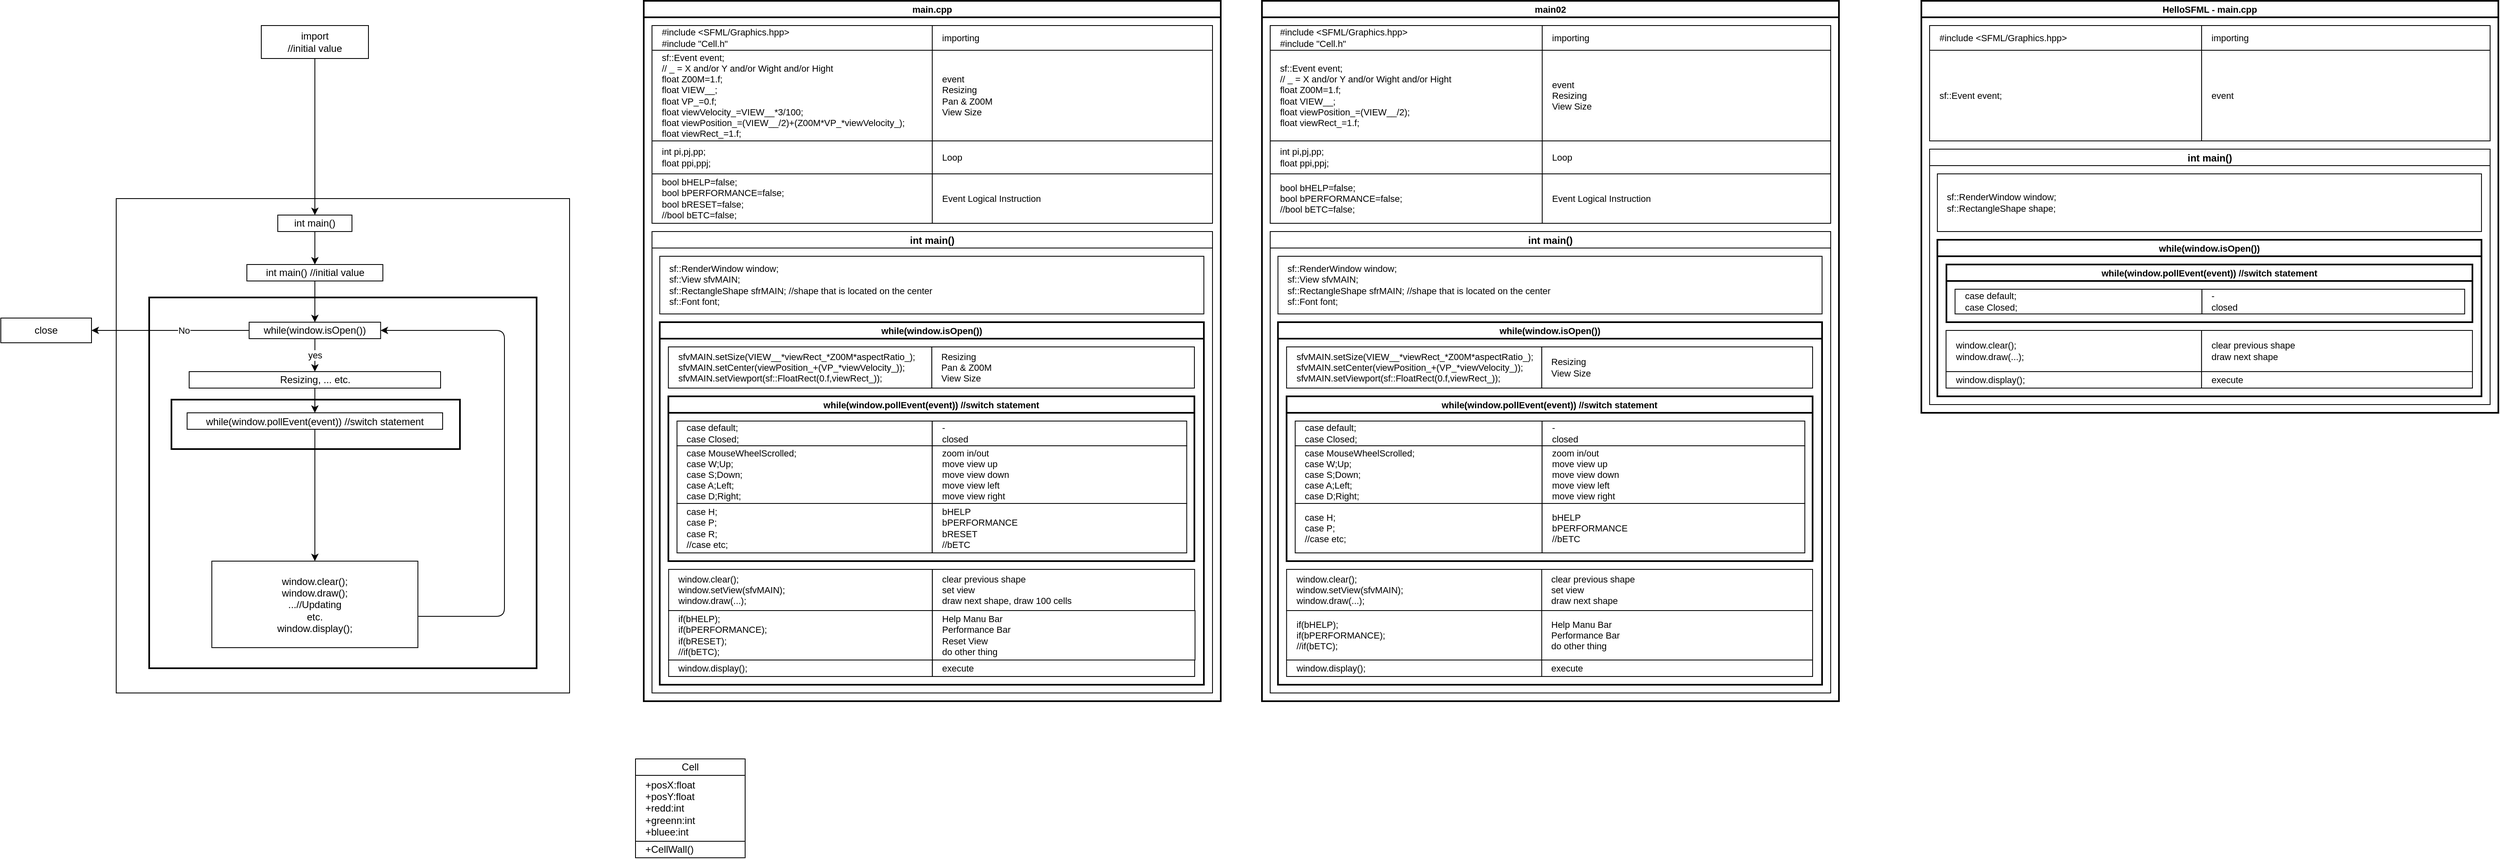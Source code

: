 <mxfile version="17.4.0" type="github">
  <diagram id="C5RBs43oDa-KdzZeNtuy" name="Page-1">
    <mxGraphModel dx="2188" dy="2000" grid="1" gridSize="10" guides="1" tooltips="1" connect="1" arrows="1" fold="1" page="1" pageScale="1" pageWidth="827" pageHeight="1169" math="0" shadow="0">
      <root>
        <mxCell id="WIyWlLk6GJQsqaUBKTNV-0" />
        <mxCell id="WIyWlLk6GJQsqaUBKTNV-1" parent="WIyWlLk6GJQsqaUBKTNV-0" />
        <mxCell id="xsE1vQxgvhsBHmm9TqfL-244" value="" style="rounded=0;whiteSpace=wrap;html=1;sketch=0;" vertex="1" parent="WIyWlLk6GJQsqaUBKTNV-1">
          <mxGeometry x="410" y="280" width="550" height="600" as="geometry" />
        </mxCell>
        <mxCell id="xsE1vQxgvhsBHmm9TqfL-245" value="" style="rounded=0;whiteSpace=wrap;html=1;sketch=0;strokeWidth=2;" vertex="1" parent="WIyWlLk6GJQsqaUBKTNV-1">
          <mxGeometry x="450" y="400" width="470" height="450" as="geometry" />
        </mxCell>
        <mxCell id="xsE1vQxgvhsBHmm9TqfL-246" value="" style="rounded=0;whiteSpace=wrap;html=1;sketch=0;strokeWidth=2;" vertex="1" parent="WIyWlLk6GJQsqaUBKTNV-1">
          <mxGeometry x="477" y="524" width="350" height="60" as="geometry" />
        </mxCell>
        <mxCell id="xsE1vQxgvhsBHmm9TqfL-155" value="" style="group" vertex="1" connectable="0" parent="WIyWlLk6GJQsqaUBKTNV-1">
          <mxGeometry x="1800" y="40" width="700" height="850" as="geometry" />
        </mxCell>
        <mxCell id="xsE1vQxgvhsBHmm9TqfL-101" value="main02" style="swimlane;fontSize=11;startSize=20;strokeWidth=2;" vertex="1" parent="xsE1vQxgvhsBHmm9TqfL-155">
          <mxGeometry width="700" height="850" as="geometry" />
        </mxCell>
        <mxCell id="xsE1vQxgvhsBHmm9TqfL-154" value="" style="group" vertex="1" connectable="0" parent="xsE1vQxgvhsBHmm9TqfL-155">
          <mxGeometry x="10" y="30" width="680" height="810" as="geometry" />
        </mxCell>
        <mxCell id="xsE1vQxgvhsBHmm9TqfL-103" value="int main()" style="swimlane;startSize=20;" vertex="1" parent="xsE1vQxgvhsBHmm9TqfL-154">
          <mxGeometry y="250" width="680" height="560" as="geometry">
            <mxRectangle x="550" y="230" width="90" height="23" as="alternateBounds" />
          </mxGeometry>
        </mxCell>
        <mxCell id="xsE1vQxgvhsBHmm9TqfL-104" value="" style="group" vertex="1" connectable="0" parent="xsE1vQxgvhsBHmm9TqfL-103">
          <mxGeometry x="9.415" y="30" width="660.123" height="520" as="geometry" />
        </mxCell>
        <mxCell id="xsE1vQxgvhsBHmm9TqfL-153" value="" style="group" vertex="1" connectable="0" parent="xsE1vQxgvhsBHmm9TqfL-104">
          <mxGeometry width="660.123" height="520" as="geometry" />
        </mxCell>
        <mxCell id="xsE1vQxgvhsBHmm9TqfL-105" value="sf::RenderWindow window;&lt;br&gt;sf::View sfvMAIN;&lt;br&gt;sf::RectangleShape sfrMAIN; //&lt;span style=&quot;background-color: rgb(255 , 255 , 255)&quot;&gt;shape that is located on the center&lt;/span&gt;&lt;br&gt;sf::Font font;" style="rounded=0;whiteSpace=wrap;html=1;fontSize=11;align=left;spacingLeft=10;spacingTop=0;" vertex="1" parent="xsE1vQxgvhsBHmm9TqfL-153">
          <mxGeometry width="660.123" height="70" as="geometry" />
        </mxCell>
        <mxCell id="xsE1vQxgvhsBHmm9TqfL-106" value="while(window.isOpen())" style="swimlane;fontSize=11;startSize=20;strokeWidth=2;" vertex="1" parent="xsE1vQxgvhsBHmm9TqfL-153">
          <mxGeometry y="80" width="660.123" height="440" as="geometry" />
        </mxCell>
        <mxCell id="xsE1vQxgvhsBHmm9TqfL-152" value="" style="group" vertex="1" connectable="0" parent="xsE1vQxgvhsBHmm9TqfL-106">
          <mxGeometry x="10.46" y="30" width="638.16" height="400" as="geometry" />
        </mxCell>
        <mxCell id="xsE1vQxgvhsBHmm9TqfL-108" value="while(window.pollEvent(event)) //switch statement" style="swimlane;fontSize=11;startSize=20;strokeWidth=2;" vertex="1" parent="xsE1vQxgvhsBHmm9TqfL-152">
          <mxGeometry x="0.002" y="60" width="638.154" height="200" as="geometry" />
        </mxCell>
        <mxCell id="xsE1vQxgvhsBHmm9TqfL-150" value="" style="group" vertex="1" connectable="0" parent="xsE1vQxgvhsBHmm9TqfL-108">
          <mxGeometry x="10.46" y="30" width="618.28" height="160" as="geometry" />
        </mxCell>
        <mxCell id="xsE1vQxgvhsBHmm9TqfL-109" value="" style="group" vertex="1" connectable="0" parent="xsE1vQxgvhsBHmm9TqfL-150">
          <mxGeometry width="299.54" height="160" as="geometry" />
        </mxCell>
        <mxCell id="xsE1vQxgvhsBHmm9TqfL-110" value="&lt;span style=&quot;background-color: rgb(255 , 255 , 255)&quot;&gt;case default;&lt;br&gt;case Closed;&lt;br&gt;&lt;/span&gt;" style="rounded=0;whiteSpace=wrap;html=1;fontSize=11;align=left;spacingLeft=10;" vertex="1" parent="xsE1vQxgvhsBHmm9TqfL-109">
          <mxGeometry width="299.54" height="30" as="geometry" />
        </mxCell>
        <mxCell id="xsE1vQxgvhsBHmm9TqfL-111" value="&lt;span style=&quot;background-color: rgb(255 , 255 , 255)&quot;&gt;case MouseWheelScrolled;&lt;br&gt;case W;Up;&lt;br&gt;case S;Down;&lt;br&gt;case A;Left;&lt;br&gt;case D;Right;&lt;br&gt;&lt;/span&gt;" style="rounded=0;whiteSpace=wrap;html=1;fontSize=11;align=left;spacingLeft=10;" vertex="1" parent="xsE1vQxgvhsBHmm9TqfL-109">
          <mxGeometry y="30" width="299.54" height="70" as="geometry" />
        </mxCell>
        <mxCell id="xsE1vQxgvhsBHmm9TqfL-112" value="&lt;span style=&quot;background-color: rgb(255 , 255 , 255)&quot;&gt;case H;&lt;br&gt;case P;&lt;br&gt;//case etc;&lt;br&gt;&lt;/span&gt;" style="rounded=0;whiteSpace=wrap;html=1;fontSize=11;align=left;spacingLeft=10;" vertex="1" parent="xsE1vQxgvhsBHmm9TqfL-109">
          <mxGeometry y="100" width="299.54" height="60" as="geometry" />
        </mxCell>
        <mxCell id="xsE1vQxgvhsBHmm9TqfL-113" value="" style="group" vertex="1" connectable="0" parent="xsE1vQxgvhsBHmm9TqfL-150">
          <mxGeometry x="299.54" width="318.74" height="160" as="geometry" />
        </mxCell>
        <mxCell id="xsE1vQxgvhsBHmm9TqfL-114" value="-&lt;br&gt;closed" style="rounded=0;whiteSpace=wrap;html=1;fontSize=11;align=left;spacingLeft=10;" vertex="1" parent="xsE1vQxgvhsBHmm9TqfL-113">
          <mxGeometry width="318.74" height="30" as="geometry" />
        </mxCell>
        <mxCell id="xsE1vQxgvhsBHmm9TqfL-115" value="zoom in/out&lt;br&gt;move view up&lt;br&gt;move view down&lt;br&gt;move view left&lt;br&gt;move view right" style="rounded=0;whiteSpace=wrap;html=1;fontSize=11;align=left;spacingLeft=10;" vertex="1" parent="xsE1vQxgvhsBHmm9TqfL-113">
          <mxGeometry y="30" width="318.74" height="70" as="geometry" />
        </mxCell>
        <mxCell id="xsE1vQxgvhsBHmm9TqfL-116" value="bHELP&lt;br&gt;bPERFORMANCE&lt;br&gt;//bETC" style="rounded=0;whiteSpace=wrap;html=1;fontSize=11;align=left;spacingLeft=10;" vertex="1" parent="xsE1vQxgvhsBHmm9TqfL-113">
          <mxGeometry y="100" width="318.74" height="60" as="geometry" />
        </mxCell>
        <mxCell id="xsE1vQxgvhsBHmm9TqfL-149" value="" style="group" vertex="1" connectable="0" parent="xsE1vQxgvhsBHmm9TqfL-152">
          <mxGeometry x="0.002" y="270" width="638.158" height="130" as="geometry" />
        </mxCell>
        <mxCell id="xsE1vQxgvhsBHmm9TqfL-119" value="window.clear();&lt;br&gt;window.setView(sfvMAIN);&lt;br&gt;window.draw(...);" style="rounded=0;whiteSpace=wrap;html=1;fontSize=11;align=left;spacingLeft=10;" vertex="1" parent="xsE1vQxgvhsBHmm9TqfL-149">
          <mxGeometry width="310" height="50" as="geometry" />
        </mxCell>
        <mxCell id="xsE1vQxgvhsBHmm9TqfL-120" value="if(bHELP);&lt;br&gt;if(bPERFORMANCE);&lt;br&gt;//if(bETC);" style="rounded=0;whiteSpace=wrap;html=1;fontSize=11;align=left;spacingLeft=10;" vertex="1" parent="xsE1vQxgvhsBHmm9TqfL-149">
          <mxGeometry y="50" width="310" height="60" as="geometry" />
        </mxCell>
        <mxCell id="xsE1vQxgvhsBHmm9TqfL-121" value="window.display();" style="rounded=0;whiteSpace=wrap;html=1;fontSize=11;align=left;spacingLeft=10;" vertex="1" parent="xsE1vQxgvhsBHmm9TqfL-149">
          <mxGeometry y="110" width="310" height="20" as="geometry" />
        </mxCell>
        <mxCell id="xsE1vQxgvhsBHmm9TqfL-139" value="" style="group" vertex="1" connectable="0" parent="xsE1vQxgvhsBHmm9TqfL-149">
          <mxGeometry x="309.538" width="328.62" height="130" as="geometry" />
        </mxCell>
        <mxCell id="xsE1vQxgvhsBHmm9TqfL-124" value="Help Manu Bar&lt;br&gt;Performance Bar&lt;br&gt;do other thing" style="rounded=0;whiteSpace=wrap;html=1;fontSize=11;align=left;spacingLeft=10;" vertex="1" parent="xsE1vQxgvhsBHmm9TqfL-139">
          <mxGeometry y="50" width="328.62" height="60" as="geometry" />
        </mxCell>
        <mxCell id="xsE1vQxgvhsBHmm9TqfL-122" value="clear previous shape&lt;br&gt;set view&lt;br&gt;draw next shape" style="rounded=0;whiteSpace=wrap;html=1;fontSize=11;align=left;spacingLeft=10;" vertex="1" parent="xsE1vQxgvhsBHmm9TqfL-139">
          <mxGeometry x="1.88e-13" width="328.62" height="50" as="geometry" />
        </mxCell>
        <mxCell id="xsE1vQxgvhsBHmm9TqfL-123" value="execute" style="rounded=0;whiteSpace=wrap;html=1;fontSize=11;align=left;spacingLeft=10;" vertex="1" parent="xsE1vQxgvhsBHmm9TqfL-139">
          <mxGeometry x="1.88e-13" y="110" width="328.62" height="20" as="geometry" />
        </mxCell>
        <mxCell id="xsE1vQxgvhsBHmm9TqfL-151" value="" style="group" vertex="1" connectable="0" parent="xsE1vQxgvhsBHmm9TqfL-152">
          <mxGeometry width="638.16" height="50" as="geometry" />
        </mxCell>
        <mxCell id="xsE1vQxgvhsBHmm9TqfL-107" value="Resizing&lt;br&gt;View Size" style="rounded=0;whiteSpace=wrap;html=1;fontSize=11;align=left;spacingLeft=10;" vertex="1" parent="xsE1vQxgvhsBHmm9TqfL-151">
          <mxGeometry x="309.54" width="328.62" height="50" as="geometry" />
        </mxCell>
        <mxCell id="xsE1vQxgvhsBHmm9TqfL-117" value="&lt;div&gt;&lt;div&gt;&lt;div&gt;&lt;div&gt;&lt;div&gt;sfvMAIN.setSize(VIEW__*viewRect_*Z00M*aspectRatio_);&lt;/div&gt;&lt;/div&gt;&lt;/div&gt;&lt;/div&gt;&lt;/div&gt;sfvMAIN.setCenter(viewPosition_+(VP_*viewVelocity_));&lt;br&gt;&lt;div&gt;sfvMAIN.setViewport(sf::FloatRect(0.f,viewRect_));&lt;/div&gt;" style="rounded=0;whiteSpace=wrap;html=1;fontSize=11;align=left;spacingLeft=10;" vertex="1" parent="xsE1vQxgvhsBHmm9TqfL-151">
          <mxGeometry width="309.54" height="50" as="geometry" />
        </mxCell>
        <mxCell id="xsE1vQxgvhsBHmm9TqfL-125" value="" style="group" vertex="1" connectable="0" parent="xsE1vQxgvhsBHmm9TqfL-154">
          <mxGeometry width="680" height="240" as="geometry" />
        </mxCell>
        <mxCell id="xsE1vQxgvhsBHmm9TqfL-126" value="#include &amp;lt;SFML/Graphics.hpp&amp;gt;&lt;br&gt;#include &quot;Cell.h&quot;" style="rounded=0;whiteSpace=wrap;html=1;fontSize=11;align=left;spacingLeft=10;" vertex="1" parent="xsE1vQxgvhsBHmm9TqfL-125">
          <mxGeometry width="330" height="30" as="geometry" />
        </mxCell>
        <mxCell id="xsE1vQxgvhsBHmm9TqfL-127" value="sf::Event event;&lt;br&gt;// _ = X and/or Y and/or Wight and/or Hight&lt;br&gt;float Z00M=1.f;&lt;br&gt;float VIEW__;&lt;br&gt;float viewPosition_=(VIEW__/2);&lt;br&gt;float viewRect_=1.f;" style="rounded=0;whiteSpace=wrap;html=1;fontSize=11;align=left;spacingLeft=10;" vertex="1" parent="xsE1vQxgvhsBHmm9TqfL-125">
          <mxGeometry y="30" width="330" height="110" as="geometry" />
        </mxCell>
        <mxCell id="xsE1vQxgvhsBHmm9TqfL-128" value="int pi,pj,pp;&lt;br&gt;float ppi,ppj;" style="rounded=0;whiteSpace=wrap;html=1;fontSize=11;align=left;spacingLeft=10;" vertex="1" parent="xsE1vQxgvhsBHmm9TqfL-125">
          <mxGeometry y="140" width="330" height="40" as="geometry" />
        </mxCell>
        <mxCell id="xsE1vQxgvhsBHmm9TqfL-129" value="bool bHELP=false;&lt;br&gt;bool bPERFORMANCE=false;&lt;br&gt;//bool bETC=false;" style="rounded=0;whiteSpace=wrap;html=1;fontSize=11;align=left;spacingLeft=10;" vertex="1" parent="xsE1vQxgvhsBHmm9TqfL-125">
          <mxGeometry y="180" width="330" height="60" as="geometry" />
        </mxCell>
        <mxCell id="xsE1vQxgvhsBHmm9TqfL-138" value="" style="group" vertex="1" connectable="0" parent="xsE1vQxgvhsBHmm9TqfL-125">
          <mxGeometry x="330" width="350" height="240" as="geometry" />
        </mxCell>
        <mxCell id="xsE1vQxgvhsBHmm9TqfL-130" value="&lt;span style=&quot;background-color: rgb(252 , 252 , 252)&quot;&gt;event&lt;br&gt;Resizing&lt;/span&gt;&lt;br style=&quot;background-color: rgb(252 , 252 , 252)&quot;&gt;&lt;span style=&quot;background-color: rgb(252 , 252 , 252)&quot;&gt;View Size&lt;/span&gt;" style="rounded=0;whiteSpace=wrap;html=1;fontSize=11;align=left;spacingLeft=10;" vertex="1" parent="xsE1vQxgvhsBHmm9TqfL-138">
          <mxGeometry y="30" width="350.0" height="110" as="geometry" />
        </mxCell>
        <mxCell id="xsE1vQxgvhsBHmm9TqfL-131" value="importing" style="rounded=0;whiteSpace=wrap;html=1;fontSize=11;align=left;spacingLeft=10;" vertex="1" parent="xsE1vQxgvhsBHmm9TqfL-138">
          <mxGeometry width="350.0" height="30" as="geometry" />
        </mxCell>
        <mxCell id="xsE1vQxgvhsBHmm9TqfL-132" value="Loop" style="rounded=0;whiteSpace=wrap;html=1;fontSize=11;spacingLeft=10;align=left;" vertex="1" parent="xsE1vQxgvhsBHmm9TqfL-138">
          <mxGeometry y="140" width="350.0" height="40" as="geometry" />
        </mxCell>
        <mxCell id="xsE1vQxgvhsBHmm9TqfL-133" value="Event Logical Instruction" style="rounded=0;whiteSpace=wrap;html=1;fontSize=11;align=left;spacingLeft=10;" vertex="1" parent="xsE1vQxgvhsBHmm9TqfL-138">
          <mxGeometry y="180" width="350.0" height="60" as="geometry" />
        </mxCell>
        <mxCell id="xsE1vQxgvhsBHmm9TqfL-171" value="" style="group" vertex="1" connectable="0" parent="WIyWlLk6GJQsqaUBKTNV-1">
          <mxGeometry x="1040" y="960" width="133" height="120" as="geometry" />
        </mxCell>
        <mxCell id="xsE1vQxgvhsBHmm9TqfL-168" value="+CellWall()" style="rounded=0;whiteSpace=wrap;html=1;sketch=0;align=left;spacingLeft=10;" vertex="1" parent="xsE1vQxgvhsBHmm9TqfL-171">
          <mxGeometry y="100" width="133" height="20" as="geometry" />
        </mxCell>
        <mxCell id="xsE1vQxgvhsBHmm9TqfL-169" value="Cell" style="rounded=0;whiteSpace=wrap;html=1;sketch=0;" vertex="1" parent="xsE1vQxgvhsBHmm9TqfL-171">
          <mxGeometry width="133" height="20" as="geometry" />
        </mxCell>
        <mxCell id="xsE1vQxgvhsBHmm9TqfL-170" value="+posX:float&lt;br&gt;+posY:float&lt;br&gt;+redd:int&lt;br&gt;+greenn:int&lt;br&gt;+bluee:int" style="rounded=0;whiteSpace=wrap;html=1;sketch=0;align=left;spacingLeft=10;" vertex="1" parent="xsE1vQxgvhsBHmm9TqfL-171">
          <mxGeometry y="20" width="133" height="80" as="geometry" />
        </mxCell>
        <mxCell id="xsE1vQxgvhsBHmm9TqfL-174" value="HelloSFML - main.cpp" style="swimlane;fontSize=11;startSize=20;strokeWidth=2;" vertex="1" parent="WIyWlLk6GJQsqaUBKTNV-1">
          <mxGeometry x="2600" y="40" width="700" height="500" as="geometry" />
        </mxCell>
        <mxCell id="xsE1vQxgvhsBHmm9TqfL-204" value="#include &amp;lt;SFML/Graphics.hpp&amp;gt;" style="rounded=0;whiteSpace=wrap;html=1;fontSize=11;align=left;spacingLeft=10;" vertex="1" parent="WIyWlLk6GJQsqaUBKTNV-1">
          <mxGeometry x="2610" y="70" width="330" height="30" as="geometry" />
        </mxCell>
        <mxCell id="xsE1vQxgvhsBHmm9TqfL-205" value="sf::Event event;" style="rounded=0;whiteSpace=wrap;html=1;fontSize=11;align=left;spacingLeft=10;" vertex="1" parent="WIyWlLk6GJQsqaUBKTNV-1">
          <mxGeometry x="2610" y="100" width="330" height="110" as="geometry" />
        </mxCell>
        <mxCell id="xsE1vQxgvhsBHmm9TqfL-208" value="" style="group" vertex="1" connectable="0" parent="WIyWlLk6GJQsqaUBKTNV-1">
          <mxGeometry x="2940" y="70" width="350" height="240" as="geometry" />
        </mxCell>
        <mxCell id="xsE1vQxgvhsBHmm9TqfL-209" value="&lt;span style=&quot;background-color: rgb(252 , 252 , 252)&quot;&gt;event&lt;/span&gt;" style="rounded=0;whiteSpace=wrap;html=1;fontSize=11;align=left;spacingLeft=10;" vertex="1" parent="xsE1vQxgvhsBHmm9TqfL-208">
          <mxGeometry y="30" width="350.0" height="110" as="geometry" />
        </mxCell>
        <mxCell id="xsE1vQxgvhsBHmm9TqfL-210" value="importing" style="rounded=0;whiteSpace=wrap;html=1;fontSize=11;align=left;spacingLeft=10;" vertex="1" parent="xsE1vQxgvhsBHmm9TqfL-208">
          <mxGeometry width="350.0" height="30" as="geometry" />
        </mxCell>
        <mxCell id="xsE1vQxgvhsBHmm9TqfL-176" value="int main()" style="swimlane;startSize=20;" vertex="1" parent="WIyWlLk6GJQsqaUBKTNV-1">
          <mxGeometry x="2610" y="220" width="680" height="310" as="geometry">
            <mxRectangle x="550" y="230" width="90" height="23" as="alternateBounds" />
          </mxGeometry>
        </mxCell>
        <mxCell id="xsE1vQxgvhsBHmm9TqfL-179" value="sf::RenderWindow window;&lt;br&gt;sf::RectangleShape shape;" style="rounded=0;whiteSpace=wrap;html=1;fontSize=11;align=left;spacingLeft=10;spacingTop=0;" vertex="1" parent="xsE1vQxgvhsBHmm9TqfL-176">
          <mxGeometry x="9.42" y="30" width="660.12" height="70" as="geometry" />
        </mxCell>
        <mxCell id="xsE1vQxgvhsBHmm9TqfL-180" value="while(window.isOpen())" style="swimlane;fontSize=11;startSize=20;strokeWidth=2;" vertex="1" parent="xsE1vQxgvhsBHmm9TqfL-176">
          <mxGeometry x="9.42" y="110" width="660.12" height="190" as="geometry" />
        </mxCell>
        <mxCell id="xsE1vQxgvhsBHmm9TqfL-182" value="while(window.pollEvent(event)) //switch statement" style="swimlane;fontSize=11;startSize=20;strokeWidth=2;" vertex="1" parent="xsE1vQxgvhsBHmm9TqfL-180">
          <mxGeometry x="10.98" y="30" width="638.147" height="70" as="geometry" />
        </mxCell>
        <mxCell id="xsE1vQxgvhsBHmm9TqfL-185" value="&lt;span style=&quot;background-color: rgb(255 , 255 , 255)&quot;&gt;case default;&lt;br&gt;case Closed;&lt;br&gt;&lt;/span&gt;" style="rounded=0;whiteSpace=wrap;html=1;fontSize=11;align=left;spacingLeft=10;" vertex="1" parent="xsE1vQxgvhsBHmm9TqfL-182">
          <mxGeometry x="10.46" y="30" width="299.539" height="30" as="geometry" />
        </mxCell>
        <mxCell id="xsE1vQxgvhsBHmm9TqfL-189" value="-&lt;br&gt;closed" style="rounded=0;whiteSpace=wrap;html=1;fontSize=11;align=left;spacingLeft=10;" vertex="1" parent="xsE1vQxgvhsBHmm9TqfL-182">
          <mxGeometry x="309.999" y="30" width="318.739" height="30" as="geometry" />
        </mxCell>
        <mxCell id="xsE1vQxgvhsBHmm9TqfL-193" value="window.clear();&lt;br&gt;window.draw(...);" style="rounded=0;whiteSpace=wrap;html=1;fontSize=11;align=left;spacingLeft=10;" vertex="1" parent="xsE1vQxgvhsBHmm9TqfL-176">
          <mxGeometry x="19.941" y="220" width="309.999" height="50" as="geometry" />
        </mxCell>
        <mxCell id="xsE1vQxgvhsBHmm9TqfL-198" value="clear previous shape&lt;br&gt;draw next shape" style="rounded=0;whiteSpace=wrap;html=1;fontSize=11;align=left;spacingLeft=10;" vertex="1" parent="xsE1vQxgvhsBHmm9TqfL-176">
          <mxGeometry x="329.939" y="220" width="328.618" height="50" as="geometry" />
        </mxCell>
        <mxCell id="xsE1vQxgvhsBHmm9TqfL-195" value="window.display();" style="rounded=0;whiteSpace=wrap;html=1;fontSize=11;align=left;spacingLeft=10;" vertex="1" parent="xsE1vQxgvhsBHmm9TqfL-176">
          <mxGeometry x="19.94" y="270" width="309.999" height="20" as="geometry" />
        </mxCell>
        <mxCell id="xsE1vQxgvhsBHmm9TqfL-199" value="execute" style="rounded=0;whiteSpace=wrap;html=1;fontSize=11;align=left;spacingLeft=10;" vertex="1" parent="xsE1vQxgvhsBHmm9TqfL-176">
          <mxGeometry x="329.939" y="270" width="328.618" height="20" as="geometry" />
        </mxCell>
        <mxCell id="xsE1vQxgvhsBHmm9TqfL-230" value="" style="group" vertex="1" connectable="0" parent="WIyWlLk6GJQsqaUBKTNV-1">
          <mxGeometry x="1050" y="40" width="700" height="850" as="geometry" />
        </mxCell>
        <mxCell id="xsE1vQxgvhsBHmm9TqfL-95" value="main.cpp" style="swimlane;fontSize=11;startSize=20;strokeWidth=2;" vertex="1" parent="xsE1vQxgvhsBHmm9TqfL-230">
          <mxGeometry width="700" height="850" as="geometry" />
        </mxCell>
        <mxCell id="xsE1vQxgvhsBHmm9TqfL-98" value="" style="group" vertex="1" connectable="0" parent="xsE1vQxgvhsBHmm9TqfL-230">
          <mxGeometry x="10" y="30" width="680" height="810" as="geometry" />
        </mxCell>
        <mxCell id="xsE1vQxgvhsBHmm9TqfL-7" value="int main()" style="swimlane;startSize=20;strokeWidth=1;" vertex="1" parent="xsE1vQxgvhsBHmm9TqfL-98">
          <mxGeometry y="250" width="680" height="560" as="geometry">
            <mxRectangle x="550" y="230" width="90" height="23" as="alternateBounds" />
          </mxGeometry>
        </mxCell>
        <mxCell id="xsE1vQxgvhsBHmm9TqfL-97" value="" style="group" vertex="1" connectable="0" parent="xsE1vQxgvhsBHmm9TqfL-7">
          <mxGeometry x="9.415" y="30" width="660.123" height="520" as="geometry" />
        </mxCell>
        <mxCell id="xsE1vQxgvhsBHmm9TqfL-8" value="sf::RenderWindow window;&lt;br&gt;sf::View sfvMAIN;&lt;br&gt;sf::RectangleShape sfrMAIN; //&lt;span style=&quot;background-color: rgb(255 , 255 , 255)&quot;&gt;shape that is located on the center&lt;/span&gt;&lt;br&gt;sf::Font font;" style="rounded=0;whiteSpace=wrap;html=1;fontSize=11;align=left;spacingLeft=10;spacingTop=0;" vertex="1" parent="xsE1vQxgvhsBHmm9TqfL-97">
          <mxGeometry width="660.123" height="70" as="geometry" />
        </mxCell>
        <mxCell id="xsE1vQxgvhsBHmm9TqfL-10" value="while(window.isOpen())" style="swimlane;fontSize=11;startSize=20;strokeWidth=2;" vertex="1" parent="xsE1vQxgvhsBHmm9TqfL-97">
          <mxGeometry y="80" width="660.123" height="440" as="geometry" />
        </mxCell>
        <mxCell id="xsE1vQxgvhsBHmm9TqfL-11" value="Resizing&lt;br&gt;Pan &amp;amp; Z00M&lt;br&gt;View Size" style="rounded=0;whiteSpace=wrap;html=1;fontSize=11;align=left;spacingLeft=10;" vertex="1" parent="xsE1vQxgvhsBHmm9TqfL-10">
          <mxGeometry x="330" y="30" width="318.62" height="50" as="geometry" />
        </mxCell>
        <mxCell id="xsE1vQxgvhsBHmm9TqfL-16" value="while(window.pollEvent(event)) //switch statement" style="swimlane;fontSize=11;startSize=20;strokeWidth=2;spacing=1;" vertex="1" parent="xsE1vQxgvhsBHmm9TqfL-10">
          <mxGeometry x="10.462" y="90" width="638.154" height="200" as="geometry" />
        </mxCell>
        <mxCell id="xsE1vQxgvhsBHmm9TqfL-79" value="" style="group" vertex="1" connectable="0" parent="xsE1vQxgvhsBHmm9TqfL-16">
          <mxGeometry x="10.46" y="30" width="309.54" height="160" as="geometry" />
        </mxCell>
        <mxCell id="xsE1vQxgvhsBHmm9TqfL-18" value="&lt;span style=&quot;background-color: rgb(255 , 255 , 255)&quot;&gt;case default;&lt;br&gt;case Closed;&lt;br&gt;&lt;/span&gt;" style="rounded=0;whiteSpace=wrap;html=1;fontSize=11;align=left;spacingLeft=10;" vertex="1" parent="xsE1vQxgvhsBHmm9TqfL-79">
          <mxGeometry width="309.54" height="30" as="geometry" />
        </mxCell>
        <mxCell id="xsE1vQxgvhsBHmm9TqfL-68" value="&lt;span style=&quot;background-color: rgb(255 , 255 , 255)&quot;&gt;case MouseWheelScrolled;&lt;br&gt;case W;Up;&lt;br&gt;case S;Down;&lt;br&gt;case A;Left;&lt;br&gt;case D;Right;&lt;br&gt;&lt;/span&gt;" style="rounded=0;whiteSpace=wrap;html=1;fontSize=11;align=left;spacingLeft=10;" vertex="1" parent="xsE1vQxgvhsBHmm9TqfL-79">
          <mxGeometry y="30" width="309.54" height="70" as="geometry" />
        </mxCell>
        <mxCell id="xsE1vQxgvhsBHmm9TqfL-69" value="&lt;span style=&quot;background-color: rgb(255 , 255 , 255)&quot;&gt;case H;&lt;br&gt;case P;&lt;br&gt;case R;&lt;br&gt;//case etc;&lt;br&gt;&lt;/span&gt;" style="rounded=0;whiteSpace=wrap;html=1;fontSize=11;align=left;spacingLeft=10;" vertex="1" parent="xsE1vQxgvhsBHmm9TqfL-79">
          <mxGeometry y="100" width="309.54" height="60" as="geometry" />
        </mxCell>
        <mxCell id="xsE1vQxgvhsBHmm9TqfL-64" value="&lt;div&gt;&lt;div&gt;&lt;div&gt;&lt;div&gt;&lt;div&gt;sfvMAIN.setSize(VIEW__*viewRect_*Z00M*aspectRatio_);&lt;/div&gt;&lt;/div&gt;&lt;/div&gt;&lt;/div&gt;&lt;/div&gt;sfvMAIN.setCenter(viewPosition_+(VP_*viewVelocity_));&lt;br&gt;&lt;div&gt;sfvMAIN.setViewport(sf::FloatRect(0.f,viewRect_));&lt;/div&gt;" style="rounded=0;whiteSpace=wrap;html=1;fontSize=11;align=left;spacingLeft=10;" vertex="1" parent="xsE1vQxgvhsBHmm9TqfL-10">
          <mxGeometry x="10.46" y="30" width="319.54" height="50" as="geometry" />
        </mxCell>
        <mxCell id="xsE1vQxgvhsBHmm9TqfL-80" value="" style="group" vertex="1" connectable="0" parent="xsE1vQxgvhsBHmm9TqfL-97">
          <mxGeometry x="330.582" y="200" width="308.74" height="160" as="geometry" />
        </mxCell>
        <mxCell id="xsE1vQxgvhsBHmm9TqfL-21" value="-&lt;br&gt;closed" style="rounded=0;whiteSpace=wrap;html=1;fontSize=11;align=left;spacingLeft=10;" vertex="1" parent="xsE1vQxgvhsBHmm9TqfL-80">
          <mxGeometry width="308.74" height="30" as="geometry" />
        </mxCell>
        <mxCell id="xsE1vQxgvhsBHmm9TqfL-71" value="zoom in/out&lt;br&gt;move view up&lt;br&gt;move view down&lt;br&gt;move view left&lt;br&gt;move view right" style="rounded=0;whiteSpace=wrap;html=1;fontSize=11;align=left;spacingLeft=10;" vertex="1" parent="xsE1vQxgvhsBHmm9TqfL-80">
          <mxGeometry y="30" width="308.74" height="70" as="geometry" />
        </mxCell>
        <mxCell id="xsE1vQxgvhsBHmm9TqfL-72" value="bHELP&lt;br&gt;bPERFORMANCE&lt;br&gt;bRESET&lt;br&gt;//bETC" style="rounded=0;whiteSpace=wrap;html=1;fontSize=11;align=left;spacingLeft=10;" vertex="1" parent="xsE1vQxgvhsBHmm9TqfL-80">
          <mxGeometry y="100" width="308.74" height="60" as="geometry" />
        </mxCell>
        <mxCell id="xsE1vQxgvhsBHmm9TqfL-161" value="" style="group" vertex="1" connectable="0" parent="xsE1vQxgvhsBHmm9TqfL-97">
          <mxGeometry x="10.752" y="380" width="638.618" height="130" as="geometry" />
        </mxCell>
        <mxCell id="xsE1vQxgvhsBHmm9TqfL-20" value="window.clear();&lt;br&gt;window.setView(sfvMAIN);&lt;br&gt;window.draw(...);" style="rounded=0;whiteSpace=wrap;html=1;fontSize=11;align=left;spacingLeft=10;" vertex="1" parent="xsE1vQxgvhsBHmm9TqfL-161">
          <mxGeometry width="320" height="50" as="geometry" />
        </mxCell>
        <mxCell id="xsE1vQxgvhsBHmm9TqfL-73" value="if(bHELP);&lt;br&gt;if(bPERFORMANCE);&lt;br&gt;if(bRESET);&lt;br&gt;//if(bETC);" style="rounded=0;whiteSpace=wrap;html=1;fontSize=11;align=left;spacingLeft=10;" vertex="1" parent="xsE1vQxgvhsBHmm9TqfL-161">
          <mxGeometry y="50" width="320" height="60" as="geometry" />
        </mxCell>
        <mxCell id="xsE1vQxgvhsBHmm9TqfL-74" value="window.display();" style="rounded=0;whiteSpace=wrap;html=1;fontSize=11;align=left;spacingLeft=10;" vertex="1" parent="xsE1vQxgvhsBHmm9TqfL-161">
          <mxGeometry x="0.003" y="110" width="320" height="20" as="geometry" />
        </mxCell>
        <mxCell id="xsE1vQxgvhsBHmm9TqfL-93" value="clear previous shape&lt;br&gt;set view&lt;br&gt;draw next shape, draw 100 cells" style="rounded=0;whiteSpace=wrap;html=1;fontSize=11;align=left;spacingLeft=10;" vertex="1" parent="xsE1vQxgvhsBHmm9TqfL-161">
          <mxGeometry x="320.0" width="318.15" height="50" as="geometry" />
        </mxCell>
        <mxCell id="xsE1vQxgvhsBHmm9TqfL-94" value="execute" style="rounded=0;whiteSpace=wrap;html=1;fontSize=11;align=left;spacingLeft=10;" vertex="1" parent="xsE1vQxgvhsBHmm9TqfL-161">
          <mxGeometry x="320.003" y="110" width="318.15" height="20" as="geometry" />
        </mxCell>
        <mxCell id="xsE1vQxgvhsBHmm9TqfL-92" value="Help Manu Bar&lt;br&gt;Performance Bar&lt;br&gt;Reset View&lt;br&gt;do other thing" style="rounded=0;whiteSpace=wrap;html=1;fontSize=11;align=left;spacingLeft=10;" vertex="1" parent="xsE1vQxgvhsBHmm9TqfL-161">
          <mxGeometry x="319.998" y="50" width="318.62" height="60" as="geometry" />
        </mxCell>
        <mxCell id="xsE1vQxgvhsBHmm9TqfL-96" value="" style="group" vertex="1" connectable="0" parent="xsE1vQxgvhsBHmm9TqfL-98">
          <mxGeometry width="680" height="240" as="geometry" />
        </mxCell>
        <mxCell id="xsE1vQxgvhsBHmm9TqfL-66" value="#include &amp;lt;SFML/Graphics.hpp&amp;gt;&lt;br&gt;#include &quot;Cell.h&quot;" style="rounded=0;whiteSpace=wrap;html=1;fontSize=11;align=left;spacingLeft=10;" vertex="1" parent="xsE1vQxgvhsBHmm9TqfL-96">
          <mxGeometry width="340" height="30" as="geometry" />
        </mxCell>
        <mxCell id="xsE1vQxgvhsBHmm9TqfL-75" value="sf::Event event;&lt;br&gt;// _ = X and/or Y and/or Wight and/or Hight&lt;br&gt;float Z00M=1.f;&lt;br&gt;float VIEW__;&lt;br&gt;float VP_=0.f;&lt;br&gt;float viewVelocity_=VIEW__*3/100;&lt;br&gt;float viewPosition_=(VIEW__/2)+(Z00M*VP_*viewVelocity_);&lt;br&gt;float viewRect_=1.f;" style="rounded=0;whiteSpace=wrap;html=1;fontSize=11;align=left;spacingLeft=10;" vertex="1" parent="xsE1vQxgvhsBHmm9TqfL-96">
          <mxGeometry y="30" width="340" height="110" as="geometry" />
        </mxCell>
        <mxCell id="xsE1vQxgvhsBHmm9TqfL-77" value="int pi,pj,pp;&lt;br&gt;float ppi,ppj;" style="rounded=0;whiteSpace=wrap;html=1;fontSize=11;align=left;spacingLeft=10;" vertex="1" parent="xsE1vQxgvhsBHmm9TqfL-96">
          <mxGeometry y="140" width="340" height="40" as="geometry" />
        </mxCell>
        <mxCell id="xsE1vQxgvhsBHmm9TqfL-78" value="bool bHELP=false;&lt;br&gt;bool bPERFORMANCE=false;&lt;br&gt;bool bRESET=false;&lt;br&gt;//bool bETC=false;" style="rounded=0;whiteSpace=wrap;html=1;fontSize=11;align=left;spacingLeft=10;" vertex="1" parent="xsE1vQxgvhsBHmm9TqfL-96">
          <mxGeometry y="180" width="340" height="60" as="geometry" />
        </mxCell>
        <mxCell id="xsE1vQxgvhsBHmm9TqfL-87" value="&lt;span style=&quot;background-color: rgb(252 , 252 , 252)&quot;&gt;event&lt;br&gt;Resizing&lt;/span&gt;&lt;br style=&quot;background-color: rgb(252 , 252 , 252)&quot;&gt;&lt;span style=&quot;background-color: rgb(252 , 252 , 252)&quot;&gt;Pan &amp;amp; Z00M&lt;/span&gt;&lt;br style=&quot;background-color: rgb(252 , 252 , 252)&quot;&gt;&lt;span style=&quot;background-color: rgb(252 , 252 , 252)&quot;&gt;View Size&lt;/span&gt;" style="rounded=0;whiteSpace=wrap;html=1;fontSize=11;align=left;spacingLeft=10;" vertex="1" parent="xsE1vQxgvhsBHmm9TqfL-96">
          <mxGeometry x="340" y="30" width="340" height="110" as="geometry" />
        </mxCell>
        <mxCell id="xsE1vQxgvhsBHmm9TqfL-88" value="importing" style="rounded=0;whiteSpace=wrap;html=1;fontSize=11;align=left;spacingLeft=10;" vertex="1" parent="xsE1vQxgvhsBHmm9TqfL-96">
          <mxGeometry x="340" width="340" height="30" as="geometry" />
        </mxCell>
        <mxCell id="xsE1vQxgvhsBHmm9TqfL-89" value="Loop" style="rounded=0;whiteSpace=wrap;html=1;fontSize=11;spacingLeft=10;align=left;" vertex="1" parent="xsE1vQxgvhsBHmm9TqfL-96">
          <mxGeometry x="340" y="140" width="340" height="40" as="geometry" />
        </mxCell>
        <mxCell id="xsE1vQxgvhsBHmm9TqfL-90" value="Event Logical Instruction" style="rounded=0;whiteSpace=wrap;html=1;fontSize=11;align=left;spacingLeft=10;" vertex="1" parent="xsE1vQxgvhsBHmm9TqfL-96">
          <mxGeometry x="340" y="180" width="340" height="60" as="geometry" />
        </mxCell>
        <mxCell id="xsE1vQxgvhsBHmm9TqfL-237" style="edgeStyle=orthogonalEdgeStyle;rounded=1;sketch=0;orthogonalLoop=1;jettySize=auto;html=1;entryX=0.5;entryY=0;entryDx=0;entryDy=0;" edge="1" parent="WIyWlLk6GJQsqaUBKTNV-1" source="xsE1vQxgvhsBHmm9TqfL-215" target="xsE1vQxgvhsBHmm9TqfL-218">
          <mxGeometry relative="1" as="geometry" />
        </mxCell>
        <mxCell id="xsE1vQxgvhsBHmm9TqfL-215" value="import&lt;br&gt;//initial value" style="rounded=0;whiteSpace=wrap;html=1;sketch=0;" vertex="1" parent="WIyWlLk6GJQsqaUBKTNV-1">
          <mxGeometry x="586" y="70" width="130" height="40" as="geometry" />
        </mxCell>
        <mxCell id="xsE1vQxgvhsBHmm9TqfL-236" style="edgeStyle=orthogonalEdgeStyle;rounded=1;sketch=0;orthogonalLoop=1;jettySize=auto;html=1;entryX=0.5;entryY=0;entryDx=0;entryDy=0;" edge="1" parent="WIyWlLk6GJQsqaUBKTNV-1" source="xsE1vQxgvhsBHmm9TqfL-218" target="xsE1vQxgvhsBHmm9TqfL-219">
          <mxGeometry relative="1" as="geometry" />
        </mxCell>
        <mxCell id="xsE1vQxgvhsBHmm9TqfL-218" value="int main()" style="rounded=0;whiteSpace=wrap;html=1;sketch=0;" vertex="1" parent="WIyWlLk6GJQsqaUBKTNV-1">
          <mxGeometry x="606" y="300" width="90" height="20" as="geometry" />
        </mxCell>
        <mxCell id="xsE1vQxgvhsBHmm9TqfL-235" style="edgeStyle=orthogonalEdgeStyle;rounded=1;sketch=0;orthogonalLoop=1;jettySize=auto;html=1;entryX=0.5;entryY=0;entryDx=0;entryDy=0;" edge="1" parent="WIyWlLk6GJQsqaUBKTNV-1" source="xsE1vQxgvhsBHmm9TqfL-219" target="xsE1vQxgvhsBHmm9TqfL-224">
          <mxGeometry relative="1" as="geometry" />
        </mxCell>
        <mxCell id="xsE1vQxgvhsBHmm9TqfL-219" value="int main() //initial value" style="rounded=0;whiteSpace=wrap;html=1;sketch=0;" vertex="1" parent="WIyWlLk6GJQsqaUBKTNV-1">
          <mxGeometry x="568.5" y="360" width="165" height="20" as="geometry" />
        </mxCell>
        <mxCell id="xsE1vQxgvhsBHmm9TqfL-239" style="edgeStyle=orthogonalEdgeStyle;rounded=1;sketch=0;orthogonalLoop=1;jettySize=auto;html=1;" edge="1" parent="WIyWlLk6GJQsqaUBKTNV-1" source="xsE1vQxgvhsBHmm9TqfL-224">
          <mxGeometry relative="1" as="geometry">
            <mxPoint x="380" y="440" as="targetPoint" />
          </mxGeometry>
        </mxCell>
        <mxCell id="xsE1vQxgvhsBHmm9TqfL-240" value="No" style="edgeLabel;html=1;align=center;verticalAlign=middle;resizable=0;points=[];" vertex="1" connectable="0" parent="xsE1vQxgvhsBHmm9TqfL-239">
          <mxGeometry x="-0.168" relative="1" as="geometry">
            <mxPoint as="offset" />
          </mxGeometry>
        </mxCell>
        <mxCell id="xsE1vQxgvhsBHmm9TqfL-224" value="while(window.isOpen())" style="rounded=0;whiteSpace=wrap;html=1;sketch=0;" vertex="1" parent="WIyWlLk6GJQsqaUBKTNV-1">
          <mxGeometry x="571.25" y="430" width="159.5" height="20" as="geometry" />
        </mxCell>
        <mxCell id="xsE1vQxgvhsBHmm9TqfL-226" value="while(window.pollEvent(event)) //switch statement" style="rounded=0;sketch=0;" vertex="1" parent="WIyWlLk6GJQsqaUBKTNV-1">
          <mxGeometry x="496" y="540" width="310" height="20" as="geometry" />
        </mxCell>
        <mxCell id="xsE1vQxgvhsBHmm9TqfL-231" value="yes" style="edgeStyle=orthogonalEdgeStyle;rounded=1;sketch=0;orthogonalLoop=1;jettySize=auto;html=1;entryX=0.5;entryY=0;entryDx=0;entryDy=0;" edge="1" parent="WIyWlLk6GJQsqaUBKTNV-1" source="xsE1vQxgvhsBHmm9TqfL-224" target="xsE1vQxgvhsBHmm9TqfL-233">
          <mxGeometry relative="1" as="geometry">
            <mxPoint x="655" y="470" as="targetPoint" />
          </mxGeometry>
        </mxCell>
        <mxCell id="xsE1vQxgvhsBHmm9TqfL-242" style="edgeStyle=orthogonalEdgeStyle;rounded=1;sketch=0;orthogonalLoop=1;jettySize=auto;html=1;entryX=1;entryY=0.5;entryDx=0;entryDy=0;" edge="1" parent="WIyWlLk6GJQsqaUBKTNV-1" source="xsE1vQxgvhsBHmm9TqfL-227" target="xsE1vQxgvhsBHmm9TqfL-224">
          <mxGeometry relative="1" as="geometry">
            <mxPoint x="880.645" y="430" as="targetPoint" />
            <Array as="points">
              <mxPoint x="881" y="787" />
              <mxPoint x="881" y="440" />
            </Array>
          </mxGeometry>
        </mxCell>
        <mxCell id="xsE1vQxgvhsBHmm9TqfL-227" value="window.clear();&lt;br&gt;window.draw();&lt;br&gt;...//Updating&lt;br&gt;etc.&lt;br&gt;window.display();" style="rounded=0;whiteSpace=wrap;html=1;sketch=0;" vertex="1" parent="WIyWlLk6GJQsqaUBKTNV-1">
          <mxGeometry x="526" y="720" width="250" height="105" as="geometry" />
        </mxCell>
        <mxCell id="xsE1vQxgvhsBHmm9TqfL-228" style="edgeStyle=orthogonalEdgeStyle;rounded=1;sketch=0;orthogonalLoop=1;jettySize=auto;html=1;" edge="1" parent="WIyWlLk6GJQsqaUBKTNV-1" source="xsE1vQxgvhsBHmm9TqfL-226">
          <mxGeometry relative="1" as="geometry">
            <mxPoint x="651" y="720" as="targetPoint" />
          </mxGeometry>
        </mxCell>
        <mxCell id="xsE1vQxgvhsBHmm9TqfL-234" style="edgeStyle=orthogonalEdgeStyle;rounded=1;sketch=0;orthogonalLoop=1;jettySize=auto;html=1;entryX=0.5;entryY=0;entryDx=0;entryDy=0;" edge="1" parent="WIyWlLk6GJQsqaUBKTNV-1" source="xsE1vQxgvhsBHmm9TqfL-233" target="xsE1vQxgvhsBHmm9TqfL-226">
          <mxGeometry relative="1" as="geometry" />
        </mxCell>
        <mxCell id="xsE1vQxgvhsBHmm9TqfL-233" value="Resizing, ... etc." style="rounded=0;whiteSpace=wrap;html=1;sketch=0;" vertex="1" parent="WIyWlLk6GJQsqaUBKTNV-1">
          <mxGeometry x="498.5" y="490" width="305" height="20" as="geometry" />
        </mxCell>
        <mxCell id="xsE1vQxgvhsBHmm9TqfL-243" value="close" style="rounded=0;whiteSpace=wrap;html=1;sketch=0;" vertex="1" parent="WIyWlLk6GJQsqaUBKTNV-1">
          <mxGeometry x="270" y="425" width="110" height="30" as="geometry" />
        </mxCell>
      </root>
    </mxGraphModel>
  </diagram>
</mxfile>
